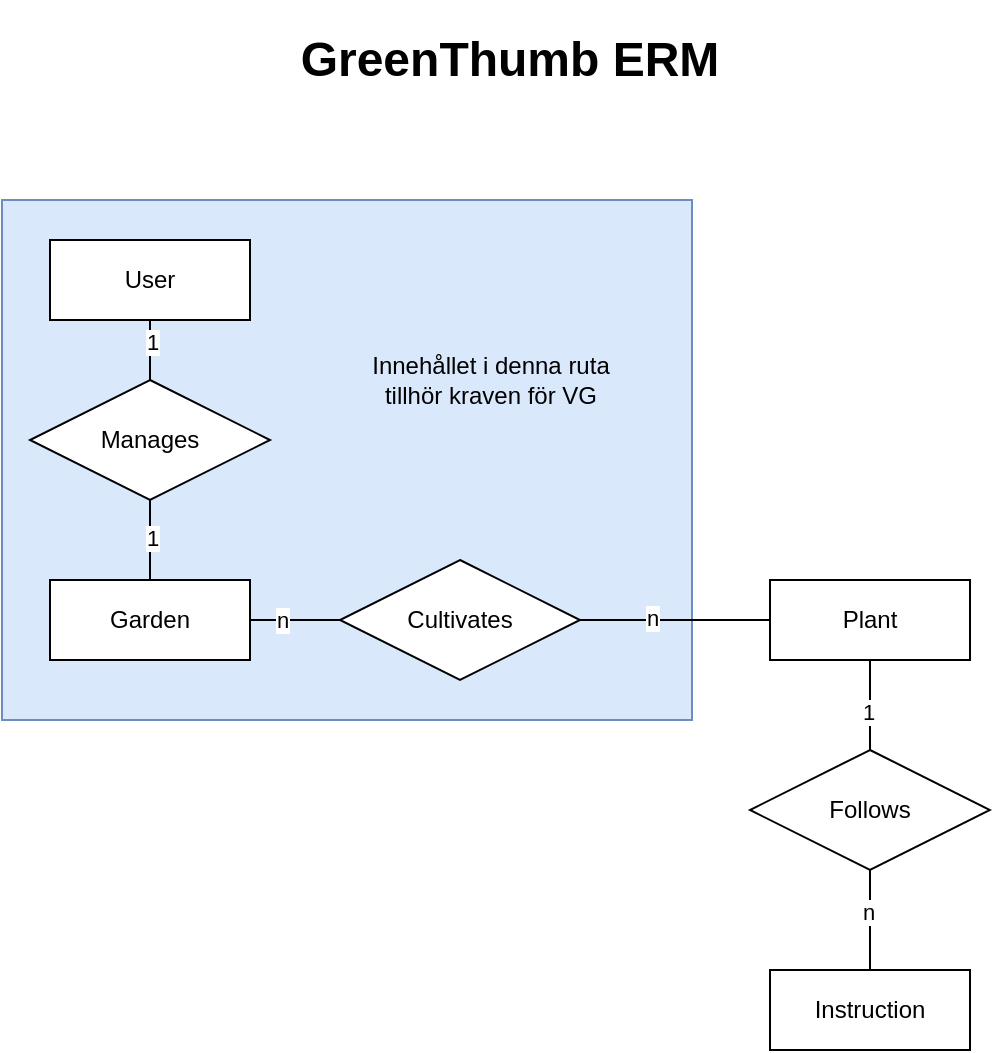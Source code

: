 <mxfile version="22.1.5" type="device">
  <diagram name="Sida-1" id="RbQmroEsSpk5zASc1XZM">
    <mxGraphModel dx="543" dy="314" grid="1" gridSize="10" guides="1" tooltips="1" connect="1" arrows="1" fold="1" page="1" pageScale="1" pageWidth="827" pageHeight="1169" math="0" shadow="0">
      <root>
        <mxCell id="0" />
        <mxCell id="1" parent="0" />
        <mxCell id="x5waaB4ur1plsoO0DyAB-24" value="" style="rounded=0;whiteSpace=wrap;html=1;fillColor=#dae8fc;strokeColor=#6c8ebf;" parent="1" vertex="1">
          <mxGeometry x="160" y="435" width="345" height="260" as="geometry" />
        </mxCell>
        <mxCell id="x5waaB4ur1plsoO0DyAB-17" style="edgeStyle=orthogonalEdgeStyle;rounded=0;orthogonalLoop=1;jettySize=auto;html=1;entryX=0;entryY=0.5;entryDx=0;entryDy=0;endArrow=none;endFill=0;" parent="1" source="x5waaB4ur1plsoO0DyAB-1" target="x5waaB4ur1plsoO0DyAB-16" edge="1">
          <mxGeometry relative="1" as="geometry" />
        </mxCell>
        <mxCell id="x5waaB4ur1plsoO0DyAB-20" value="n" style="edgeLabel;html=1;align=center;verticalAlign=middle;resizable=0;points=[];" parent="x5waaB4ur1plsoO0DyAB-17" vertex="1" connectable="0">
          <mxGeometry x="-0.28" relative="1" as="geometry">
            <mxPoint as="offset" />
          </mxGeometry>
        </mxCell>
        <mxCell id="x5waaB4ur1plsoO0DyAB-1" value="Garden" style="whiteSpace=wrap;html=1;align=center;" parent="1" vertex="1">
          <mxGeometry x="184" y="625" width="100" height="40" as="geometry" />
        </mxCell>
        <mxCell id="x5waaB4ur1plsoO0DyAB-8" style="edgeStyle=orthogonalEdgeStyle;rounded=0;orthogonalLoop=1;jettySize=auto;html=1;entryX=0.5;entryY=0;entryDx=0;entryDy=0;endArrow=none;endFill=0;" parent="1" source="x5waaB4ur1plsoO0DyAB-2" target="x5waaB4ur1plsoO0DyAB-1" edge="1">
          <mxGeometry relative="1" as="geometry" />
        </mxCell>
        <mxCell id="x5waaB4ur1plsoO0DyAB-10" value="1" style="edgeLabel;html=1;align=center;verticalAlign=middle;resizable=0;points=[];" parent="x5waaB4ur1plsoO0DyAB-8" vertex="1" connectable="0">
          <mxGeometry x="-0.05" y="1" relative="1" as="geometry">
            <mxPoint as="offset" />
          </mxGeometry>
        </mxCell>
        <mxCell id="x5waaB4ur1plsoO0DyAB-2" value="Manages" style="shape=rhombus;perimeter=rhombusPerimeter;whiteSpace=wrap;html=1;align=center;" parent="1" vertex="1">
          <mxGeometry x="174" y="525" width="120" height="60" as="geometry" />
        </mxCell>
        <mxCell id="x5waaB4ur1plsoO0DyAB-9" style="edgeStyle=orthogonalEdgeStyle;rounded=0;orthogonalLoop=1;jettySize=auto;html=1;entryX=0.5;entryY=0;entryDx=0;entryDy=0;endArrow=none;endFill=0;" parent="1" source="x5waaB4ur1plsoO0DyAB-3" target="x5waaB4ur1plsoO0DyAB-2" edge="1">
          <mxGeometry relative="1" as="geometry" />
        </mxCell>
        <mxCell id="x5waaB4ur1plsoO0DyAB-11" value="1" style="edgeLabel;html=1;align=center;verticalAlign=middle;resizable=0;points=[];" parent="x5waaB4ur1plsoO0DyAB-9" vertex="1" connectable="0">
          <mxGeometry x="0.24" y="1" relative="1" as="geometry">
            <mxPoint as="offset" />
          </mxGeometry>
        </mxCell>
        <mxCell id="x5waaB4ur1plsoO0DyAB-3" value="User" style="whiteSpace=wrap;html=1;align=center;" parent="1" vertex="1">
          <mxGeometry x="184" y="455" width="100" height="40" as="geometry" />
        </mxCell>
        <mxCell id="x5waaB4ur1plsoO0DyAB-13" style="edgeStyle=orthogonalEdgeStyle;rounded=0;orthogonalLoop=1;jettySize=auto;html=1;entryX=0.5;entryY=0;entryDx=0;entryDy=0;endArrow=none;endFill=0;" parent="1" source="x5waaB4ur1plsoO0DyAB-5" target="x5waaB4ur1plsoO0DyAB-12" edge="1">
          <mxGeometry relative="1" as="geometry" />
        </mxCell>
        <mxCell id="x5waaB4ur1plsoO0DyAB-21" value="1" style="edgeLabel;html=1;align=center;verticalAlign=middle;resizable=0;points=[];" parent="x5waaB4ur1plsoO0DyAB-13" vertex="1" connectable="0">
          <mxGeometry x="0.139" y="-1" relative="1" as="geometry">
            <mxPoint as="offset" />
          </mxGeometry>
        </mxCell>
        <mxCell id="x5waaB4ur1plsoO0DyAB-5" value="Plant" style="whiteSpace=wrap;html=1;align=center;" parent="1" vertex="1">
          <mxGeometry x="544" y="625" width="100" height="40" as="geometry" />
        </mxCell>
        <mxCell id="x5waaB4ur1plsoO0DyAB-6" value="Instruction" style="whiteSpace=wrap;html=1;align=center;" parent="1" vertex="1">
          <mxGeometry x="544" y="820" width="100" height="40" as="geometry" />
        </mxCell>
        <mxCell id="x5waaB4ur1plsoO0DyAB-28" style="edgeStyle=orthogonalEdgeStyle;rounded=0;orthogonalLoop=1;jettySize=auto;html=1;entryX=0.5;entryY=0;entryDx=0;entryDy=0;endArrow=none;endFill=0;" parent="1" source="x5waaB4ur1plsoO0DyAB-12" target="x5waaB4ur1plsoO0DyAB-6" edge="1">
          <mxGeometry relative="1" as="geometry" />
        </mxCell>
        <mxCell id="x5waaB4ur1plsoO0DyAB-29" value="n" style="edgeLabel;html=1;align=center;verticalAlign=middle;resizable=0;points=[];" parent="x5waaB4ur1plsoO0DyAB-28" vertex="1" connectable="0">
          <mxGeometry x="-0.19" y="-1" relative="1" as="geometry">
            <mxPoint as="offset" />
          </mxGeometry>
        </mxCell>
        <mxCell id="x5waaB4ur1plsoO0DyAB-12" value="Follows" style="shape=rhombus;perimeter=rhombusPerimeter;whiteSpace=wrap;html=1;align=center;" parent="1" vertex="1">
          <mxGeometry x="534" y="710" width="120" height="60" as="geometry" />
        </mxCell>
        <mxCell id="x5waaB4ur1plsoO0DyAB-18" style="edgeStyle=orthogonalEdgeStyle;rounded=0;orthogonalLoop=1;jettySize=auto;html=1;entryX=0;entryY=0.5;entryDx=0;entryDy=0;endArrow=none;endFill=0;" parent="1" source="x5waaB4ur1plsoO0DyAB-16" target="x5waaB4ur1plsoO0DyAB-5" edge="1">
          <mxGeometry relative="1" as="geometry" />
        </mxCell>
        <mxCell id="x5waaB4ur1plsoO0DyAB-19" value="n" style="edgeLabel;html=1;align=center;verticalAlign=middle;resizable=0;points=[];" parent="x5waaB4ur1plsoO0DyAB-18" vertex="1" connectable="0">
          <mxGeometry x="-0.24" y="1" relative="1" as="geometry">
            <mxPoint as="offset" />
          </mxGeometry>
        </mxCell>
        <mxCell id="x5waaB4ur1plsoO0DyAB-16" value="Cultivates" style="shape=rhombus;perimeter=rhombusPerimeter;whiteSpace=wrap;html=1;align=center;" parent="1" vertex="1">
          <mxGeometry x="329" y="615" width="120" height="60" as="geometry" />
        </mxCell>
        <mxCell id="x5waaB4ur1plsoO0DyAB-26" value="Innehållet i denna ruta tillhör kraven för VG" style="text;html=1;strokeColor=none;fillColor=none;align=center;verticalAlign=middle;whiteSpace=wrap;rounded=0;" parent="1" vertex="1">
          <mxGeometry x="329" y="495" width="151" height="60" as="geometry" />
        </mxCell>
        <mxCell id="x5waaB4ur1plsoO0DyAB-27" value="&lt;h1 style=&quot;text-align: justify;&quot;&gt;GreenThumb ERM&lt;/h1&gt;" style="text;html=1;strokeColor=none;fillColor=none;spacing=5;spacingTop=-20;whiteSpace=wrap;overflow=hidden;rounded=0;align=center;" parent="1" vertex="1">
          <mxGeometry x="299" y="345" width="230" height="40" as="geometry" />
        </mxCell>
      </root>
    </mxGraphModel>
  </diagram>
</mxfile>
